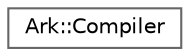 digraph "Graphical Class Hierarchy"
{
 // INTERACTIVE_SVG=YES
 // LATEX_PDF_SIZE
  bgcolor="transparent";
  edge [fontname=Helvetica,fontsize=10,labelfontname=Helvetica,labelfontsize=10];
  node [fontname=Helvetica,fontsize=10,shape=box,height=0.2,width=0.4];
  rankdir="LR";
  Node0 [label="Ark::Compiler",height=0.2,width=0.4,color="grey40", fillcolor="white", style="filled",URL="$d3/ddb/classArk_1_1Compiler.html",tooltip="The ArkScript bytecode compiler."];
}
